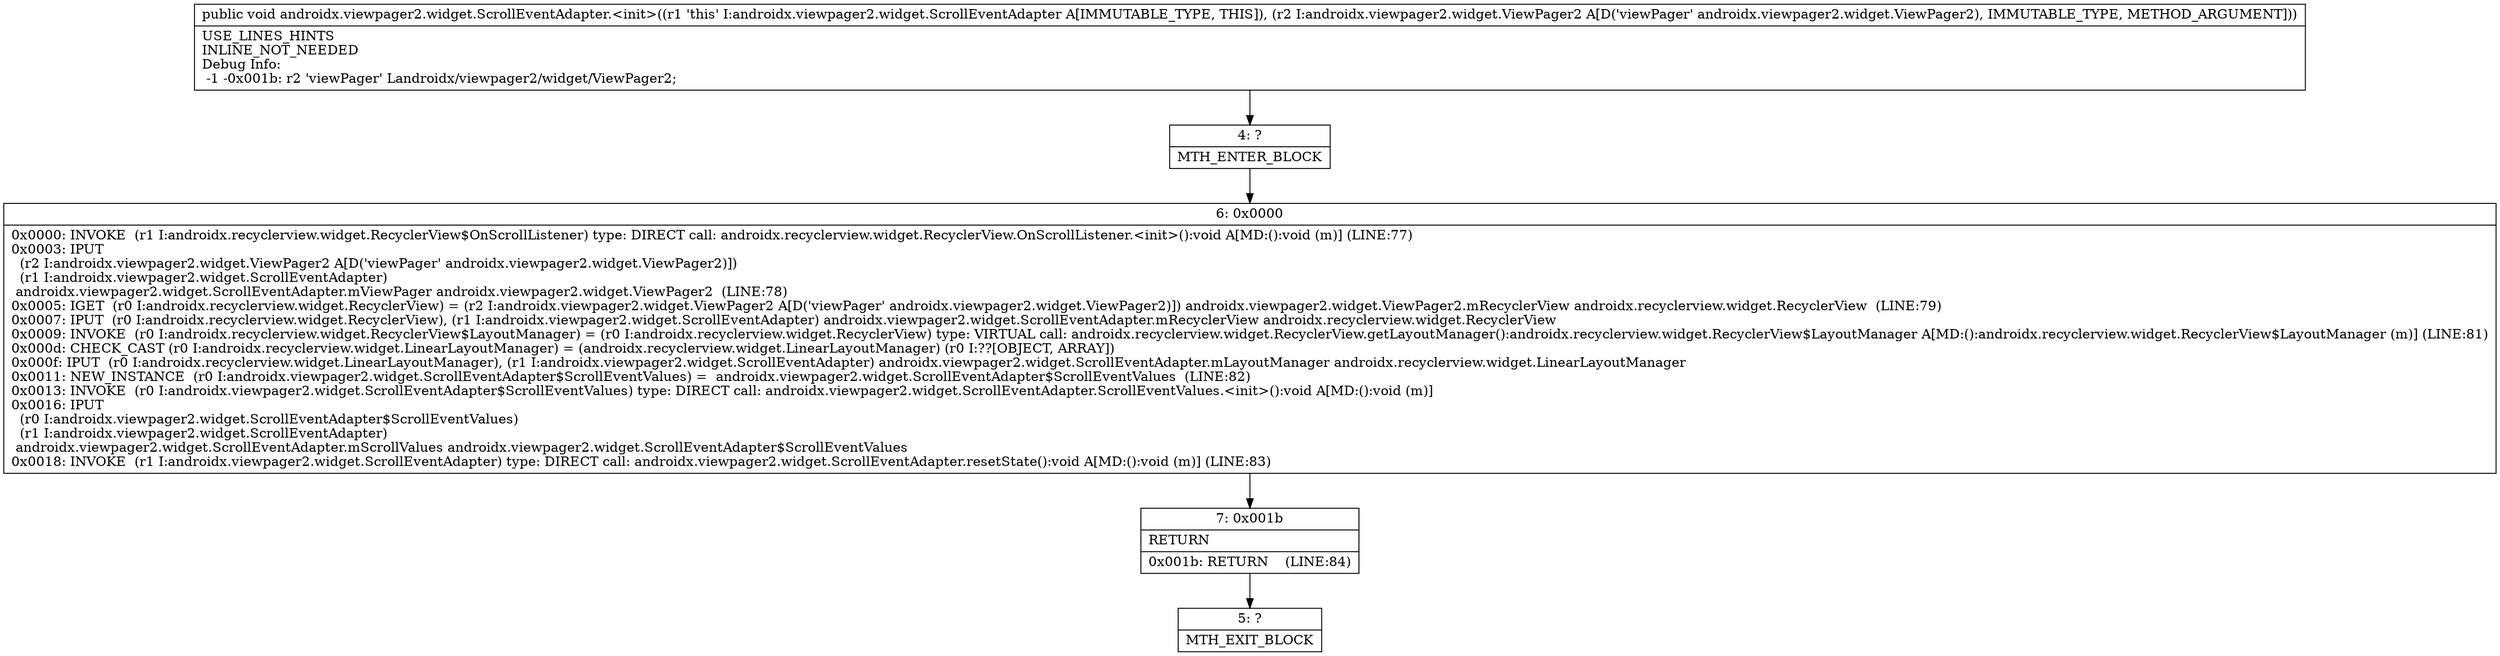 digraph "CFG forandroidx.viewpager2.widget.ScrollEventAdapter.\<init\>(Landroidx\/viewpager2\/widget\/ViewPager2;)V" {
Node_4 [shape=record,label="{4\:\ ?|MTH_ENTER_BLOCK\l}"];
Node_6 [shape=record,label="{6\:\ 0x0000|0x0000: INVOKE  (r1 I:androidx.recyclerview.widget.RecyclerView$OnScrollListener) type: DIRECT call: androidx.recyclerview.widget.RecyclerView.OnScrollListener.\<init\>():void A[MD:():void (m)] (LINE:77)\l0x0003: IPUT  \l  (r2 I:androidx.viewpager2.widget.ViewPager2 A[D('viewPager' androidx.viewpager2.widget.ViewPager2)])\l  (r1 I:androidx.viewpager2.widget.ScrollEventAdapter)\l androidx.viewpager2.widget.ScrollEventAdapter.mViewPager androidx.viewpager2.widget.ViewPager2  (LINE:78)\l0x0005: IGET  (r0 I:androidx.recyclerview.widget.RecyclerView) = (r2 I:androidx.viewpager2.widget.ViewPager2 A[D('viewPager' androidx.viewpager2.widget.ViewPager2)]) androidx.viewpager2.widget.ViewPager2.mRecyclerView androidx.recyclerview.widget.RecyclerView  (LINE:79)\l0x0007: IPUT  (r0 I:androidx.recyclerview.widget.RecyclerView), (r1 I:androidx.viewpager2.widget.ScrollEventAdapter) androidx.viewpager2.widget.ScrollEventAdapter.mRecyclerView androidx.recyclerview.widget.RecyclerView \l0x0009: INVOKE  (r0 I:androidx.recyclerview.widget.RecyclerView$LayoutManager) = (r0 I:androidx.recyclerview.widget.RecyclerView) type: VIRTUAL call: androidx.recyclerview.widget.RecyclerView.getLayoutManager():androidx.recyclerview.widget.RecyclerView$LayoutManager A[MD:():androidx.recyclerview.widget.RecyclerView$LayoutManager (m)] (LINE:81)\l0x000d: CHECK_CAST (r0 I:androidx.recyclerview.widget.LinearLayoutManager) = (androidx.recyclerview.widget.LinearLayoutManager) (r0 I:??[OBJECT, ARRAY]) \l0x000f: IPUT  (r0 I:androidx.recyclerview.widget.LinearLayoutManager), (r1 I:androidx.viewpager2.widget.ScrollEventAdapter) androidx.viewpager2.widget.ScrollEventAdapter.mLayoutManager androidx.recyclerview.widget.LinearLayoutManager \l0x0011: NEW_INSTANCE  (r0 I:androidx.viewpager2.widget.ScrollEventAdapter$ScrollEventValues) =  androidx.viewpager2.widget.ScrollEventAdapter$ScrollEventValues  (LINE:82)\l0x0013: INVOKE  (r0 I:androidx.viewpager2.widget.ScrollEventAdapter$ScrollEventValues) type: DIRECT call: androidx.viewpager2.widget.ScrollEventAdapter.ScrollEventValues.\<init\>():void A[MD:():void (m)]\l0x0016: IPUT  \l  (r0 I:androidx.viewpager2.widget.ScrollEventAdapter$ScrollEventValues)\l  (r1 I:androidx.viewpager2.widget.ScrollEventAdapter)\l androidx.viewpager2.widget.ScrollEventAdapter.mScrollValues androidx.viewpager2.widget.ScrollEventAdapter$ScrollEventValues \l0x0018: INVOKE  (r1 I:androidx.viewpager2.widget.ScrollEventAdapter) type: DIRECT call: androidx.viewpager2.widget.ScrollEventAdapter.resetState():void A[MD:():void (m)] (LINE:83)\l}"];
Node_7 [shape=record,label="{7\:\ 0x001b|RETURN\l|0x001b: RETURN    (LINE:84)\l}"];
Node_5 [shape=record,label="{5\:\ ?|MTH_EXIT_BLOCK\l}"];
MethodNode[shape=record,label="{public void androidx.viewpager2.widget.ScrollEventAdapter.\<init\>((r1 'this' I:androidx.viewpager2.widget.ScrollEventAdapter A[IMMUTABLE_TYPE, THIS]), (r2 I:androidx.viewpager2.widget.ViewPager2 A[D('viewPager' androidx.viewpager2.widget.ViewPager2), IMMUTABLE_TYPE, METHOD_ARGUMENT]))  | USE_LINES_HINTS\lINLINE_NOT_NEEDED\lDebug Info:\l  \-1 \-0x001b: r2 'viewPager' Landroidx\/viewpager2\/widget\/ViewPager2;\l}"];
MethodNode -> Node_4;Node_4 -> Node_6;
Node_6 -> Node_7;
Node_7 -> Node_5;
}

